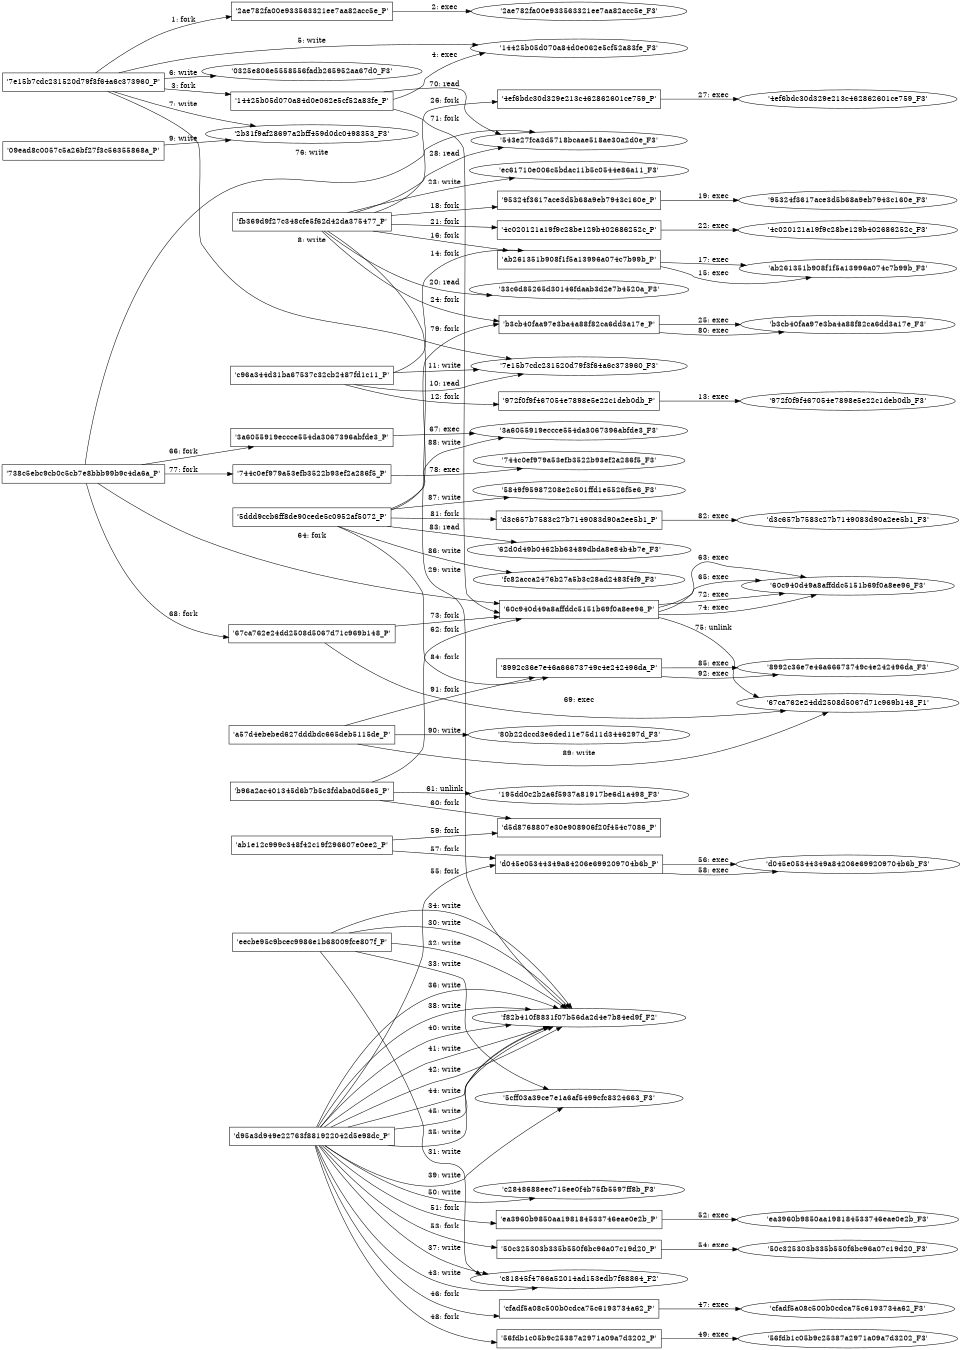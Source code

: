 digraph "D:\Learning\Paper\apt\基于CTI的攻击预警\Dataset\攻击图\ASGfromALLCTI\Threat Roundup for April 26 to May 3.dot" {
rankdir="LR"
size="9"
fixedsize="false"
splines="true"
nodesep=0.3
ranksep=0
fontsize=10
overlap="scalexy"
engine= "neato"
	"'7e15b7cdc231520d79f3f64a6c373960_P'" [node_type=Process shape=box]
	"'2ae782fa00e933563321ee7aa82acc5e_P'" [node_type=Process shape=box]
	"'7e15b7cdc231520d79f3f64a6c373960_P'" -> "'2ae782fa00e933563321ee7aa82acc5e_P'" [label="1: fork"]
	"'2ae782fa00e933563321ee7aa82acc5e_P'" [node_type=Process shape=box]
	"'2ae782fa00e933563321ee7aa82acc5e_F3'" [node_type=File shape=ellipse]
	"'2ae782fa00e933563321ee7aa82acc5e_P'" -> "'2ae782fa00e933563321ee7aa82acc5e_F3'" [label="2: exec"]
	"'7e15b7cdc231520d79f3f64a6c373960_P'" [node_type=Process shape=box]
	"'14425b05d070a84d0e062e5cf52a83fe_P'" [node_type=Process shape=box]
	"'7e15b7cdc231520d79f3f64a6c373960_P'" -> "'14425b05d070a84d0e062e5cf52a83fe_P'" [label="3: fork"]
	"'14425b05d070a84d0e062e5cf52a83fe_P'" [node_type=Process shape=box]
	"'14425b05d070a84d0e062e5cf52a83fe_F3'" [node_type=File shape=ellipse]
	"'14425b05d070a84d0e062e5cf52a83fe_P'" -> "'14425b05d070a84d0e062e5cf52a83fe_F3'" [label="4: exec"]
	"'14425b05d070a84d0e062e5cf52a83fe_F3'" [node_type=file shape=ellipse]
	"'7e15b7cdc231520d79f3f64a6c373960_P'" [node_type=Process shape=box]
	"'7e15b7cdc231520d79f3f64a6c373960_P'" -> "'14425b05d070a84d0e062e5cf52a83fe_F3'" [label="5: write"]
	"'0325e806e5558556fadb265952aa67d0_F3'" [node_type=file shape=ellipse]
	"'7e15b7cdc231520d79f3f64a6c373960_P'" [node_type=Process shape=box]
	"'7e15b7cdc231520d79f3f64a6c373960_P'" -> "'0325e806e5558556fadb265952aa67d0_F3'" [label="6: write"]
	"'2b31f9af28697a2bff459d0dc0498353_F3'" [node_type=file shape=ellipse]
	"'7e15b7cdc231520d79f3f64a6c373960_P'" [node_type=Process shape=box]
	"'7e15b7cdc231520d79f3f64a6c373960_P'" -> "'2b31f9af28697a2bff459d0dc0498353_F3'" [label="7: write"]
	"'7e15b7cdc231520d79f3f64a6c373960_F3'" [node_type=file shape=ellipse]
	"'7e15b7cdc231520d79f3f64a6c373960_P'" [node_type=Process shape=box]
	"'7e15b7cdc231520d79f3f64a6c373960_P'" -> "'7e15b7cdc231520d79f3f64a6c373960_F3'" [label="8: write"]
	"'2b31f9af28697a2bff459d0dc0498353_F3'" [node_type=file shape=ellipse]
	"'09ead8c0057c5a26bf27f3c56355868a_P'" [node_type=Process shape=box]
	"'09ead8c0057c5a26bf27f3c56355868a_P'" -> "'2b31f9af28697a2bff459d0dc0498353_F3'" [label="9: write"]
	"'7e15b7cdc231520d79f3f64a6c373960_F3'" [node_type=file shape=ellipse]
	"'c96a344d31ba67537c32cb2487fd1c11_P'" [node_type=Process shape=box]
	"'c96a344d31ba67537c32cb2487fd1c11_P'" -> "'7e15b7cdc231520d79f3f64a6c373960_F3'" [label="10: read"]
	"'7e15b7cdc231520d79f3f64a6c373960_F3'" [node_type=file shape=ellipse]
	"'c96a344d31ba67537c32cb2487fd1c11_P'" [node_type=Process shape=box]
	"'c96a344d31ba67537c32cb2487fd1c11_P'" -> "'7e15b7cdc231520d79f3f64a6c373960_F3'" [label="11: write"]
	"'c96a344d31ba67537c32cb2487fd1c11_P'" [node_type=Process shape=box]
	"'972f0f9f467054e7898e5e22c1deb0db_P'" [node_type=Process shape=box]
	"'c96a344d31ba67537c32cb2487fd1c11_P'" -> "'972f0f9f467054e7898e5e22c1deb0db_P'" [label="12: fork"]
	"'972f0f9f467054e7898e5e22c1deb0db_P'" [node_type=Process shape=box]
	"'972f0f9f467054e7898e5e22c1deb0db_F3'" [node_type=File shape=ellipse]
	"'972f0f9f467054e7898e5e22c1deb0db_P'" -> "'972f0f9f467054e7898e5e22c1deb0db_F3'" [label="13: exec"]
	"'c96a344d31ba67537c32cb2487fd1c11_P'" [node_type=Process shape=box]
	"'ab261351b908f1f5a13996a074c7b99b_P'" [node_type=Process shape=box]
	"'c96a344d31ba67537c32cb2487fd1c11_P'" -> "'ab261351b908f1f5a13996a074c7b99b_P'" [label="14: fork"]
	"'ab261351b908f1f5a13996a074c7b99b_P'" [node_type=Process shape=box]
	"'ab261351b908f1f5a13996a074c7b99b_F3'" [node_type=File shape=ellipse]
	"'ab261351b908f1f5a13996a074c7b99b_P'" -> "'ab261351b908f1f5a13996a074c7b99b_F3'" [label="15: exec"]
	"'fb369d9f27c348cfe5f62d42da375477_P'" [node_type=Process shape=box]
	"'ab261351b908f1f5a13996a074c7b99b_P'" [node_type=Process shape=box]
	"'fb369d9f27c348cfe5f62d42da375477_P'" -> "'ab261351b908f1f5a13996a074c7b99b_P'" [label="16: fork"]
	"'ab261351b908f1f5a13996a074c7b99b_P'" [node_type=Process shape=box]
	"'ab261351b908f1f5a13996a074c7b99b_F3'" [node_type=File shape=ellipse]
	"'ab261351b908f1f5a13996a074c7b99b_P'" -> "'ab261351b908f1f5a13996a074c7b99b_F3'" [label="17: exec"]
	"'fb369d9f27c348cfe5f62d42da375477_P'" [node_type=Process shape=box]
	"'95324f3617ace3d5b68a9eb7943c160e_P'" [node_type=Process shape=box]
	"'fb369d9f27c348cfe5f62d42da375477_P'" -> "'95324f3617ace3d5b68a9eb7943c160e_P'" [label="18: fork"]
	"'95324f3617ace3d5b68a9eb7943c160e_P'" [node_type=Process shape=box]
	"'95324f3617ace3d5b68a9eb7943c160e_F3'" [node_type=File shape=ellipse]
	"'95324f3617ace3d5b68a9eb7943c160e_P'" -> "'95324f3617ace3d5b68a9eb7943c160e_F3'" [label="19: exec"]
	"'33c6d85265d30146fdaab3d2e7b4520a_F3'" [node_type=file shape=ellipse]
	"'fb369d9f27c348cfe5f62d42da375477_P'" [node_type=Process shape=box]
	"'fb369d9f27c348cfe5f62d42da375477_P'" -> "'33c6d85265d30146fdaab3d2e7b4520a_F3'" [label="20: read"]
	"'fb369d9f27c348cfe5f62d42da375477_P'" [node_type=Process shape=box]
	"'4c020121a19f9c28be129b402686252c_P'" [node_type=Process shape=box]
	"'fb369d9f27c348cfe5f62d42da375477_P'" -> "'4c020121a19f9c28be129b402686252c_P'" [label="21: fork"]
	"'4c020121a19f9c28be129b402686252c_P'" [node_type=Process shape=box]
	"'4c020121a19f9c28be129b402686252c_F3'" [node_type=File shape=ellipse]
	"'4c020121a19f9c28be129b402686252c_P'" -> "'4c020121a19f9c28be129b402686252c_F3'" [label="22: exec"]
	"'ec61710e006c5bdac11b5c0544e86a11_F3'" [node_type=file shape=ellipse]
	"'fb369d9f27c348cfe5f62d42da375477_P'" [node_type=Process shape=box]
	"'fb369d9f27c348cfe5f62d42da375477_P'" -> "'ec61710e006c5bdac11b5c0544e86a11_F3'" [label="23: write"]
	"'fb369d9f27c348cfe5f62d42da375477_P'" [node_type=Process shape=box]
	"'b3cb40faa97e3ba4a88f82ca6dd3a17e_P'" [node_type=Process shape=box]
	"'fb369d9f27c348cfe5f62d42da375477_P'" -> "'b3cb40faa97e3ba4a88f82ca6dd3a17e_P'" [label="24: fork"]
	"'b3cb40faa97e3ba4a88f82ca6dd3a17e_P'" [node_type=Process shape=box]
	"'b3cb40faa97e3ba4a88f82ca6dd3a17e_F3'" [node_type=File shape=ellipse]
	"'b3cb40faa97e3ba4a88f82ca6dd3a17e_P'" -> "'b3cb40faa97e3ba4a88f82ca6dd3a17e_F3'" [label="25: exec"]
	"'fb369d9f27c348cfe5f62d42da375477_P'" [node_type=Process shape=box]
	"'4ef6bdc30d329e213c462862601ce759_P'" [node_type=Process shape=box]
	"'fb369d9f27c348cfe5f62d42da375477_P'" -> "'4ef6bdc30d329e213c462862601ce759_P'" [label="26: fork"]
	"'4ef6bdc30d329e213c462862601ce759_P'" [node_type=Process shape=box]
	"'4ef6bdc30d329e213c462862601ce759_F3'" [node_type=File shape=ellipse]
	"'4ef6bdc30d329e213c462862601ce759_P'" -> "'4ef6bdc30d329e213c462862601ce759_F3'" [label="27: exec"]
	"'543e27fca3d5718bcaae518ae30a2d0e_F3'" [node_type=file shape=ellipse]
	"'fb369d9f27c348cfe5f62d42da375477_P'" [node_type=Process shape=box]
	"'fb369d9f27c348cfe5f62d42da375477_P'" -> "'543e27fca3d5718bcaae518ae30a2d0e_F3'" [label="28: read"]
	"'f82b410f8831f07b56da2d4e7b84ed9f_F2'" [node_type=file shape=ellipse]
	"'fb369d9f27c348cfe5f62d42da375477_P'" [node_type=Process shape=box]
	"'fb369d9f27c348cfe5f62d42da375477_P'" -> "'f82b410f8831f07b56da2d4e7b84ed9f_F2'" [label="29: write"]
	"'f82b410f8831f07b56da2d4e7b84ed9f_F2'" [node_type=file shape=ellipse]
	"'eecbe95c9bcec9986e1b68009fce807f_P'" [node_type=Process shape=box]
	"'eecbe95c9bcec9986e1b68009fce807f_P'" -> "'f82b410f8831f07b56da2d4e7b84ed9f_F2'" [label="30: write"]
	"'c81845f4766a52014ad153edb7f68864_F2'" [node_type=file shape=ellipse]
	"'eecbe95c9bcec9986e1b68009fce807f_P'" [node_type=Process shape=box]
	"'eecbe95c9bcec9986e1b68009fce807f_P'" -> "'c81845f4766a52014ad153edb7f68864_F2'" [label="31: write"]
	"'f82b410f8831f07b56da2d4e7b84ed9f_F2'" [node_type=file shape=ellipse]
	"'eecbe95c9bcec9986e1b68009fce807f_P'" [node_type=Process shape=box]
	"'eecbe95c9bcec9986e1b68009fce807f_P'" -> "'f82b410f8831f07b56da2d4e7b84ed9f_F2'" [label="32: write"]
	"'5cff03a39ce7e1a6af5499cfc8324663_F3'" [node_type=file shape=ellipse]
	"'eecbe95c9bcec9986e1b68009fce807f_P'" [node_type=Process shape=box]
	"'eecbe95c9bcec9986e1b68009fce807f_P'" -> "'5cff03a39ce7e1a6af5499cfc8324663_F3'" [label="33: write"]
	"'f82b410f8831f07b56da2d4e7b84ed9f_F2'" [node_type=file shape=ellipse]
	"'eecbe95c9bcec9986e1b68009fce807f_P'" [node_type=Process shape=box]
	"'eecbe95c9bcec9986e1b68009fce807f_P'" -> "'f82b410f8831f07b56da2d4e7b84ed9f_F2'" [label="34: write"]
	"'f82b410f8831f07b56da2d4e7b84ed9f_F2'" [node_type=file shape=ellipse]
	"'d95a3d949e22763f881922042d5e98dc_P'" [node_type=Process shape=box]
	"'d95a3d949e22763f881922042d5e98dc_P'" -> "'f82b410f8831f07b56da2d4e7b84ed9f_F2'" [label="35: write"]
	"'f82b410f8831f07b56da2d4e7b84ed9f_F2'" [node_type=file shape=ellipse]
	"'d95a3d949e22763f881922042d5e98dc_P'" [node_type=Process shape=box]
	"'d95a3d949e22763f881922042d5e98dc_P'" -> "'f82b410f8831f07b56da2d4e7b84ed9f_F2'" [label="36: write"]
	"'c81845f4766a52014ad153edb7f68864_F2'" [node_type=file shape=ellipse]
	"'d95a3d949e22763f881922042d5e98dc_P'" [node_type=Process shape=box]
	"'d95a3d949e22763f881922042d5e98dc_P'" -> "'c81845f4766a52014ad153edb7f68864_F2'" [label="37: write"]
	"'f82b410f8831f07b56da2d4e7b84ed9f_F2'" [node_type=file shape=ellipse]
	"'d95a3d949e22763f881922042d5e98dc_P'" [node_type=Process shape=box]
	"'d95a3d949e22763f881922042d5e98dc_P'" -> "'f82b410f8831f07b56da2d4e7b84ed9f_F2'" [label="38: write"]
	"'5cff03a39ce7e1a6af5499cfc8324663_F3'" [node_type=file shape=ellipse]
	"'d95a3d949e22763f881922042d5e98dc_P'" [node_type=Process shape=box]
	"'d95a3d949e22763f881922042d5e98dc_P'" -> "'5cff03a39ce7e1a6af5499cfc8324663_F3'" [label="39: write"]
	"'f82b410f8831f07b56da2d4e7b84ed9f_F2'" [node_type=file shape=ellipse]
	"'d95a3d949e22763f881922042d5e98dc_P'" [node_type=Process shape=box]
	"'d95a3d949e22763f881922042d5e98dc_P'" -> "'f82b410f8831f07b56da2d4e7b84ed9f_F2'" [label="40: write"]
	"'f82b410f8831f07b56da2d4e7b84ed9f_F2'" [node_type=file shape=ellipse]
	"'d95a3d949e22763f881922042d5e98dc_P'" [node_type=Process shape=box]
	"'d95a3d949e22763f881922042d5e98dc_P'" -> "'f82b410f8831f07b56da2d4e7b84ed9f_F2'" [label="41: write"]
	"'f82b410f8831f07b56da2d4e7b84ed9f_F2'" [node_type=file shape=ellipse]
	"'d95a3d949e22763f881922042d5e98dc_P'" [node_type=Process shape=box]
	"'d95a3d949e22763f881922042d5e98dc_P'" -> "'f82b410f8831f07b56da2d4e7b84ed9f_F2'" [label="42: write"]
	"'c81845f4766a52014ad153edb7f68864_F2'" [node_type=file shape=ellipse]
	"'d95a3d949e22763f881922042d5e98dc_P'" [node_type=Process shape=box]
	"'d95a3d949e22763f881922042d5e98dc_P'" -> "'c81845f4766a52014ad153edb7f68864_F2'" [label="43: write"]
	"'f82b410f8831f07b56da2d4e7b84ed9f_F2'" [node_type=file shape=ellipse]
	"'d95a3d949e22763f881922042d5e98dc_P'" [node_type=Process shape=box]
	"'d95a3d949e22763f881922042d5e98dc_P'" -> "'f82b410f8831f07b56da2d4e7b84ed9f_F2'" [label="44: write"]
	"'f82b410f8831f07b56da2d4e7b84ed9f_F2'" [node_type=file shape=ellipse]
	"'d95a3d949e22763f881922042d5e98dc_P'" [node_type=Process shape=box]
	"'d95a3d949e22763f881922042d5e98dc_P'" -> "'f82b410f8831f07b56da2d4e7b84ed9f_F2'" [label="45: write"]
	"'d95a3d949e22763f881922042d5e98dc_P'" [node_type=Process shape=box]
	"'cfadf5a08c500b0cdca75c6193734a62_P'" [node_type=Process shape=box]
	"'d95a3d949e22763f881922042d5e98dc_P'" -> "'cfadf5a08c500b0cdca75c6193734a62_P'" [label="46: fork"]
	"'cfadf5a08c500b0cdca75c6193734a62_P'" [node_type=Process shape=box]
	"'cfadf5a08c500b0cdca75c6193734a62_F3'" [node_type=File shape=ellipse]
	"'cfadf5a08c500b0cdca75c6193734a62_P'" -> "'cfadf5a08c500b0cdca75c6193734a62_F3'" [label="47: exec"]
	"'d95a3d949e22763f881922042d5e98dc_P'" [node_type=Process shape=box]
	"'56fdb1c05b9c25387a2971a09a7d3202_P'" [node_type=Process shape=box]
	"'d95a3d949e22763f881922042d5e98dc_P'" -> "'56fdb1c05b9c25387a2971a09a7d3202_P'" [label="48: fork"]
	"'56fdb1c05b9c25387a2971a09a7d3202_P'" [node_type=Process shape=box]
	"'56fdb1c05b9c25387a2971a09a7d3202_F3'" [node_type=File shape=ellipse]
	"'56fdb1c05b9c25387a2971a09a7d3202_P'" -> "'56fdb1c05b9c25387a2971a09a7d3202_F3'" [label="49: exec"]
	"'c2848688eec715ee0f4b75fb5597ff8b_F3'" [node_type=file shape=ellipse]
	"'d95a3d949e22763f881922042d5e98dc_P'" [node_type=Process shape=box]
	"'d95a3d949e22763f881922042d5e98dc_P'" -> "'c2848688eec715ee0f4b75fb5597ff8b_F3'" [label="50: write"]
	"'d95a3d949e22763f881922042d5e98dc_P'" [node_type=Process shape=box]
	"'ea3960b9850aa198184533746eae0e2b_P'" [node_type=Process shape=box]
	"'d95a3d949e22763f881922042d5e98dc_P'" -> "'ea3960b9850aa198184533746eae0e2b_P'" [label="51: fork"]
	"'ea3960b9850aa198184533746eae0e2b_P'" [node_type=Process shape=box]
	"'ea3960b9850aa198184533746eae0e2b_F3'" [node_type=File shape=ellipse]
	"'ea3960b9850aa198184533746eae0e2b_P'" -> "'ea3960b9850aa198184533746eae0e2b_F3'" [label="52: exec"]
	"'d95a3d949e22763f881922042d5e98dc_P'" [node_type=Process shape=box]
	"'50c325303b335b550f6bc96a07c19d20_P'" [node_type=Process shape=box]
	"'d95a3d949e22763f881922042d5e98dc_P'" -> "'50c325303b335b550f6bc96a07c19d20_P'" [label="53: fork"]
	"'50c325303b335b550f6bc96a07c19d20_P'" [node_type=Process shape=box]
	"'50c325303b335b550f6bc96a07c19d20_F3'" [node_type=File shape=ellipse]
	"'50c325303b335b550f6bc96a07c19d20_P'" -> "'50c325303b335b550f6bc96a07c19d20_F3'" [label="54: exec"]
	"'d95a3d949e22763f881922042d5e98dc_P'" [node_type=Process shape=box]
	"'d045e05344349a84206e699209704b6b_P'" [node_type=Process shape=box]
	"'d95a3d949e22763f881922042d5e98dc_P'" -> "'d045e05344349a84206e699209704b6b_P'" [label="55: fork"]
	"'d045e05344349a84206e699209704b6b_P'" [node_type=Process shape=box]
	"'d045e05344349a84206e699209704b6b_F3'" [node_type=File shape=ellipse]
	"'d045e05344349a84206e699209704b6b_P'" -> "'d045e05344349a84206e699209704b6b_F3'" [label="56: exec"]
	"'ab1e12c999c348f42c19f296607e0ee2_P'" [node_type=Process shape=box]
	"'d045e05344349a84206e699209704b6b_P'" [node_type=Process shape=box]
	"'ab1e12c999c348f42c19f296607e0ee2_P'" -> "'d045e05344349a84206e699209704b6b_P'" [label="57: fork"]
	"'d045e05344349a84206e699209704b6b_P'" [node_type=Process shape=box]
	"'d045e05344349a84206e699209704b6b_F3'" [node_type=File shape=ellipse]
	"'d045e05344349a84206e699209704b6b_P'" -> "'d045e05344349a84206e699209704b6b_F3'" [label="58: exec"]
	"'ab1e12c999c348f42c19f296607e0ee2_P'" [node_type=Process shape=box]
	"'d5d8768807e30e908906f20f454c7086_P'" [node_type=Process shape=box]
	"'ab1e12c999c348f42c19f296607e0ee2_P'" -> "'d5d8768807e30e908906f20f454c7086_P'" [label="59: fork"]
	"'b96a2ac401345d6b7b5c3fdaba0d56e5_P'" [node_type=Process shape=box]
	"'d5d8768807e30e908906f20f454c7086_P'" [node_type=Process shape=box]
	"'b96a2ac401345d6b7b5c3fdaba0d56e5_P'" -> "'d5d8768807e30e908906f20f454c7086_P'" [label="60: fork"]
	"'195dd0c2b2a6f5937a81917be6d1a498_F3'" [node_type=file shape=ellipse]
	"'b96a2ac401345d6b7b5c3fdaba0d56e5_P'" [node_type=Process shape=box]
	"'b96a2ac401345d6b7b5c3fdaba0d56e5_P'" -> "'195dd0c2b2a6f5937a81917be6d1a498_F3'" [label="61: unlink"]
	"'b96a2ac401345d6b7b5c3fdaba0d56e5_P'" [node_type=Process shape=box]
	"'60c940d49a8affddc5151b69f0a8ee96_P'" [node_type=Process shape=box]
	"'b96a2ac401345d6b7b5c3fdaba0d56e5_P'" -> "'60c940d49a8affddc5151b69f0a8ee96_P'" [label="62: fork"]
	"'60c940d49a8affddc5151b69f0a8ee96_P'" [node_type=Process shape=box]
	"'60c940d49a8affddc5151b69f0a8ee96_F3'" [node_type=File shape=ellipse]
	"'60c940d49a8affddc5151b69f0a8ee96_P'" -> "'60c940d49a8affddc5151b69f0a8ee96_F3'" [label="63: exec"]
	"'738c5ebc9cb0c5cb7e8bbb99b9c4da6a_P'" [node_type=Process shape=box]
	"'60c940d49a8affddc5151b69f0a8ee96_P'" [node_type=Process shape=box]
	"'738c5ebc9cb0c5cb7e8bbb99b9c4da6a_P'" -> "'60c940d49a8affddc5151b69f0a8ee96_P'" [label="64: fork"]
	"'60c940d49a8affddc5151b69f0a8ee96_P'" [node_type=Process shape=box]
	"'60c940d49a8affddc5151b69f0a8ee96_F3'" [node_type=File shape=ellipse]
	"'60c940d49a8affddc5151b69f0a8ee96_P'" -> "'60c940d49a8affddc5151b69f0a8ee96_F3'" [label="65: exec"]
	"'738c5ebc9cb0c5cb7e8bbb99b9c4da6a_P'" [node_type=Process shape=box]
	"'3a6055919eccce554da3067396abfde3_P'" [node_type=Process shape=box]
	"'738c5ebc9cb0c5cb7e8bbb99b9c4da6a_P'" -> "'3a6055919eccce554da3067396abfde3_P'" [label="66: fork"]
	"'3a6055919eccce554da3067396abfde3_P'" [node_type=Process shape=box]
	"'3a6055919eccce554da3067396abfde3_F3'" [node_type=File shape=ellipse]
	"'3a6055919eccce554da3067396abfde3_P'" -> "'3a6055919eccce554da3067396abfde3_F3'" [label="67: exec"]
	"'738c5ebc9cb0c5cb7e8bbb99b9c4da6a_P'" [node_type=Process shape=box]
	"'67ca762e24dd2508d5067d71c969b148_P'" [node_type=Process shape=box]
	"'738c5ebc9cb0c5cb7e8bbb99b9c4da6a_P'" -> "'67ca762e24dd2508d5067d71c969b148_P'" [label="68: fork"]
	"'67ca762e24dd2508d5067d71c969b148_P'" [node_type=Process shape=box]
	"'67ca762e24dd2508d5067d71c969b148_F1'" [node_type=File shape=ellipse]
	"'67ca762e24dd2508d5067d71c969b148_P'" -> "'67ca762e24dd2508d5067d71c969b148_F1'" [label="69: exec"]
	"'543e27fca3d5718bcaae518ae30a2d0e_F3'" [node_type=file shape=ellipse]
	"'14425b05d070a84d0e062e5cf52a83fe_P'" [node_type=Process shape=box]
	"'14425b05d070a84d0e062e5cf52a83fe_P'" -> "'543e27fca3d5718bcaae518ae30a2d0e_F3'" [label="70: read"]
	"'14425b05d070a84d0e062e5cf52a83fe_P'" [node_type=Process shape=box]
	"'60c940d49a8affddc5151b69f0a8ee96_P'" [node_type=Process shape=box]
	"'14425b05d070a84d0e062e5cf52a83fe_P'" -> "'60c940d49a8affddc5151b69f0a8ee96_P'" [label="71: fork"]
	"'60c940d49a8affddc5151b69f0a8ee96_P'" [node_type=Process shape=box]
	"'60c940d49a8affddc5151b69f0a8ee96_F3'" [node_type=File shape=ellipse]
	"'60c940d49a8affddc5151b69f0a8ee96_P'" -> "'60c940d49a8affddc5151b69f0a8ee96_F3'" [label="72: exec"]
	"'67ca762e24dd2508d5067d71c969b148_P'" [node_type=Process shape=box]
	"'60c940d49a8affddc5151b69f0a8ee96_P'" [node_type=Process shape=box]
	"'67ca762e24dd2508d5067d71c969b148_P'" -> "'60c940d49a8affddc5151b69f0a8ee96_P'" [label="73: fork"]
	"'60c940d49a8affddc5151b69f0a8ee96_P'" [node_type=Process shape=box]
	"'60c940d49a8affddc5151b69f0a8ee96_F3'" [node_type=File shape=ellipse]
	"'60c940d49a8affddc5151b69f0a8ee96_P'" -> "'60c940d49a8affddc5151b69f0a8ee96_F3'" [label="74: exec"]
	"'67ca762e24dd2508d5067d71c969b148_F1'" [node_type=file shape=ellipse]
	"'60c940d49a8affddc5151b69f0a8ee96_P'" [node_type=Process shape=box]
	"'60c940d49a8affddc5151b69f0a8ee96_P'" -> "'67ca762e24dd2508d5067d71c969b148_F1'" [label="75: unlink"]
	"'543e27fca3d5718bcaae518ae30a2d0e_F3'" [node_type=file shape=ellipse]
	"'738c5ebc9cb0c5cb7e8bbb99b9c4da6a_P'" [node_type=Process shape=box]
	"'738c5ebc9cb0c5cb7e8bbb99b9c4da6a_P'" -> "'543e27fca3d5718bcaae518ae30a2d0e_F3'" [label="76: write"]
	"'738c5ebc9cb0c5cb7e8bbb99b9c4da6a_P'" [node_type=Process shape=box]
	"'744c0ef979a53efb3522b93ef2a286f5_P'" [node_type=Process shape=box]
	"'738c5ebc9cb0c5cb7e8bbb99b9c4da6a_P'" -> "'744c0ef979a53efb3522b93ef2a286f5_P'" [label="77: fork"]
	"'744c0ef979a53efb3522b93ef2a286f5_P'" [node_type=Process shape=box]
	"'744c0ef979a53efb3522b93ef2a286f5_F3'" [node_type=File shape=ellipse]
	"'744c0ef979a53efb3522b93ef2a286f5_P'" -> "'744c0ef979a53efb3522b93ef2a286f5_F3'" [label="78: exec"]
	"'5ddd9ccb6ff8de90cede5c0952af5072_P'" [node_type=Process shape=box]
	"'b3cb40faa97e3ba4a88f82ca6dd3a17e_P'" [node_type=Process shape=box]
	"'5ddd9ccb6ff8de90cede5c0952af5072_P'" -> "'b3cb40faa97e3ba4a88f82ca6dd3a17e_P'" [label="79: fork"]
	"'b3cb40faa97e3ba4a88f82ca6dd3a17e_P'" [node_type=Process shape=box]
	"'b3cb40faa97e3ba4a88f82ca6dd3a17e_F3'" [node_type=File shape=ellipse]
	"'b3cb40faa97e3ba4a88f82ca6dd3a17e_P'" -> "'b3cb40faa97e3ba4a88f82ca6dd3a17e_F3'" [label="80: exec"]
	"'5ddd9ccb6ff8de90cede5c0952af5072_P'" [node_type=Process shape=box]
	"'d3c657b7583c27b7149083d90a2ee5b1_P'" [node_type=Process shape=box]
	"'5ddd9ccb6ff8de90cede5c0952af5072_P'" -> "'d3c657b7583c27b7149083d90a2ee5b1_P'" [label="81: fork"]
	"'d3c657b7583c27b7149083d90a2ee5b1_P'" [node_type=Process shape=box]
	"'d3c657b7583c27b7149083d90a2ee5b1_F3'" [node_type=File shape=ellipse]
	"'d3c657b7583c27b7149083d90a2ee5b1_P'" -> "'d3c657b7583c27b7149083d90a2ee5b1_F3'" [label="82: exec"]
	"'62d0d49b0462bb63489dbda8e84b4b7e_F3'" [node_type=file shape=ellipse]
	"'5ddd9ccb6ff8de90cede5c0952af5072_P'" [node_type=Process shape=box]
	"'5ddd9ccb6ff8de90cede5c0952af5072_P'" -> "'62d0d49b0462bb63489dbda8e84b4b7e_F3'" [label="83: read"]
	"'5ddd9ccb6ff8de90cede5c0952af5072_P'" [node_type=Process shape=box]
	"'8992c36e7e46a66673749c4e242496da_P'" [node_type=Process shape=box]
	"'5ddd9ccb6ff8de90cede5c0952af5072_P'" -> "'8992c36e7e46a66673749c4e242496da_P'" [label="84: fork"]
	"'8992c36e7e46a66673749c4e242496da_P'" [node_type=Process shape=box]
	"'8992c36e7e46a66673749c4e242496da_F3'" [node_type=File shape=ellipse]
	"'8992c36e7e46a66673749c4e242496da_P'" -> "'8992c36e7e46a66673749c4e242496da_F3'" [label="85: exec"]
	"'fc82acca2476b27a5b3c28ad2483f4f9_F3'" [node_type=file shape=ellipse]
	"'5ddd9ccb6ff8de90cede5c0952af5072_P'" [node_type=Process shape=box]
	"'5ddd9ccb6ff8de90cede5c0952af5072_P'" -> "'fc82acca2476b27a5b3c28ad2483f4f9_F3'" [label="86: write"]
	"'5849f95987208e2c501ffd1e5526f5e6_F3'" [node_type=file shape=ellipse]
	"'5ddd9ccb6ff8de90cede5c0952af5072_P'" [node_type=Process shape=box]
	"'5ddd9ccb6ff8de90cede5c0952af5072_P'" -> "'5849f95987208e2c501ffd1e5526f5e6_F3'" [label="87: write"]
	"'3a6055919eccce554da3067396abfde3_F3'" [node_type=file shape=ellipse]
	"'5ddd9ccb6ff8de90cede5c0952af5072_P'" [node_type=Process shape=box]
	"'5ddd9ccb6ff8de90cede5c0952af5072_P'" -> "'3a6055919eccce554da3067396abfde3_F3'" [label="88: write"]
	"'67ca762e24dd2508d5067d71c969b148_F1'" [node_type=file shape=ellipse]
	"'a57d4ebebed627dddbdc665deb5115de_P'" [node_type=Process shape=box]
	"'a57d4ebebed627dddbdc665deb5115de_P'" -> "'67ca762e24dd2508d5067d71c969b148_F1'" [label="89: write"]
	"'80b22dccd3e6ded11e75d11d3446297d_F3'" [node_type=file shape=ellipse]
	"'a57d4ebebed627dddbdc665deb5115de_P'" [node_type=Process shape=box]
	"'a57d4ebebed627dddbdc665deb5115de_P'" -> "'80b22dccd3e6ded11e75d11d3446297d_F3'" [label="90: write"]
	"'a57d4ebebed627dddbdc665deb5115de_P'" [node_type=Process shape=box]
	"'8992c36e7e46a66673749c4e242496da_P'" [node_type=Process shape=box]
	"'a57d4ebebed627dddbdc665deb5115de_P'" -> "'8992c36e7e46a66673749c4e242496da_P'" [label="91: fork"]
	"'8992c36e7e46a66673749c4e242496da_P'" [node_type=Process shape=box]
	"'8992c36e7e46a66673749c4e242496da_F3'" [node_type=File shape=ellipse]
	"'8992c36e7e46a66673749c4e242496da_P'" -> "'8992c36e7e46a66673749c4e242496da_F3'" [label="92: exec"]
}
